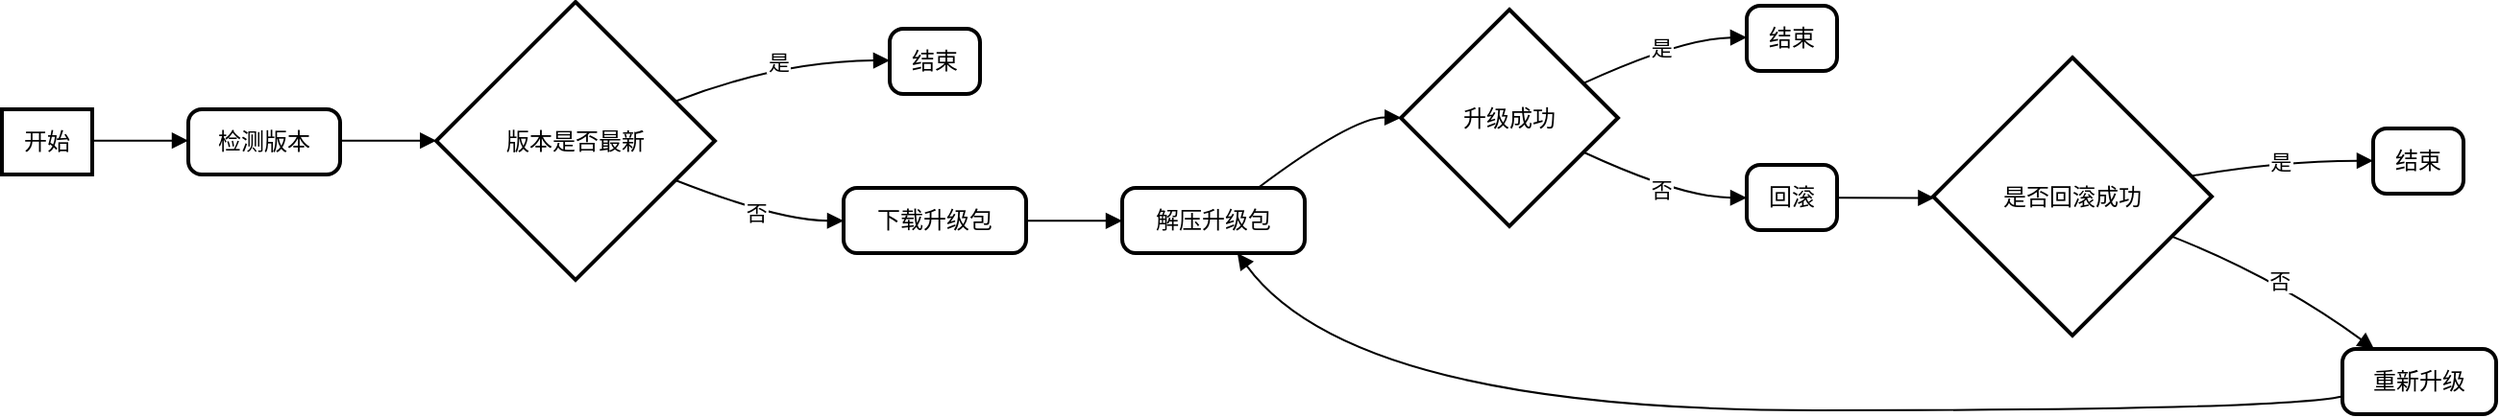 <mxfile version="21.0.8" type="github"><diagram name="第 1 页" id="ZbCPRP1snl_Ff9hpH9zB"><mxGraphModel><root><mxCell id="0"/><mxCell id="1" parent="0"/><mxCell id="2" value="开始" style="whiteSpace=wrap;strokeWidth=2;" vertex="1" parent="1"><mxGeometry y="56" width="47" height="34" as="geometry"/></mxCell><mxCell id="3" value="检测版本" style="rounded=1;absoluteArcSize=1;arcSize=14;whiteSpace=wrap;strokeWidth=2;" vertex="1" parent="1"><mxGeometry x="97" y="56" width="79" height="34" as="geometry"/></mxCell><mxCell id="4" value="版本是否最新" style="rhombus;strokeWidth=2;whiteSpace=wrap;" vertex="1" parent="1"><mxGeometry x="226" width="145" height="145" as="geometry"/></mxCell><mxCell id="5" value="结束" style="rounded=1;absoluteArcSize=1;arcSize=14;whiteSpace=wrap;strokeWidth=2;" vertex="1" parent="1"><mxGeometry x="462" y="14" width="47" height="34" as="geometry"/></mxCell><mxCell id="6" value="下载升级包" style="rounded=1;absoluteArcSize=1;arcSize=14;whiteSpace=wrap;strokeWidth=2;" vertex="1" parent="1"><mxGeometry x="438" y="97" width="95" height="34" as="geometry"/></mxCell><mxCell id="7" value="解压升级包" style="rounded=1;absoluteArcSize=1;arcSize=14;whiteSpace=wrap;strokeWidth=2;" vertex="1" parent="1"><mxGeometry x="583" y="97" width="95" height="34" as="geometry"/></mxCell><mxCell id="8" value="升级成功" style="rhombus;strokeWidth=2;whiteSpace=wrap;" vertex="1" parent="1"><mxGeometry x="728" y="4" width="113" height="113" as="geometry"/></mxCell><mxCell id="9" value="结束" style="rounded=1;absoluteArcSize=1;arcSize=14;whiteSpace=wrap;strokeWidth=2;" vertex="1" parent="1"><mxGeometry x="908" y="2" width="47" height="34" as="geometry"/></mxCell><mxCell id="10" value="回滚" style="rounded=1;absoluteArcSize=1;arcSize=14;whiteSpace=wrap;strokeWidth=2;" vertex="1" parent="1"><mxGeometry x="908" y="85" width="47" height="34" as="geometry"/></mxCell><mxCell id="11" value="是否回滚成功" style="rhombus;strokeWidth=2;whiteSpace=wrap;" vertex="1" parent="1"><mxGeometry x="1005" y="29" width="145" height="145" as="geometry"/></mxCell><mxCell id="12" value="结束" style="rounded=1;absoluteArcSize=1;arcSize=14;whiteSpace=wrap;strokeWidth=2;" vertex="1" parent="1"><mxGeometry x="1234" y="66" width="47" height="34" as="geometry"/></mxCell><mxCell id="13" value="重新升级" style="rounded=1;absoluteArcSize=1;arcSize=14;whiteSpace=wrap;strokeWidth=2;" vertex="1" parent="1"><mxGeometry x="1218" y="181" width="80" height="34" as="geometry"/></mxCell><mxCell id="14" value="" style="curved=1;startArrow=none;endArrow=block;exitX=1;exitY=0.48;entryX=0;entryY=0.48;" edge="1" parent="1" source="2" target="3"><mxGeometry relative="1" as="geometry"><Array as="points"/></mxGeometry></mxCell><mxCell id="15" value="" style="curved=1;startArrow=none;endArrow=block;exitX=1;exitY=0.48;entryX=0;entryY=0.499;" edge="1" parent="1" source="3" target="4"><mxGeometry relative="1" as="geometry"><Array as="points"/></mxGeometry></mxCell><mxCell id="16" value="是" style="curved=1;startArrow=none;endArrow=block;exitX=0.998;exitY=0.302;entryX=1.217e-7;entryY=0.485;" edge="1" parent="1" source="4" target="5"><mxGeometry relative="1" as="geometry"><Array as="points"><mxPoint x="404" y="31"/></Array></mxGeometry></mxCell><mxCell id="17" value="否" style="curved=1;startArrow=none;endArrow=block;exitX=0.998;exitY=0.696;entryX=6.023e-8;entryY=0.505;" edge="1" parent="1" source="4" target="6"><mxGeometry relative="1" as="geometry"><Array as="points"><mxPoint x="404" y="114"/></Array></mxGeometry></mxCell><mxCell id="18" value="" style="curved=1;startArrow=none;endArrow=block;exitX=1.0;exitY=0.505;entryX=6.023e-8;entryY=0.505;" edge="1" parent="1" source="6" target="7"><mxGeometry relative="1" as="geometry"><Array as="points"/></mxGeometry></mxCell><mxCell id="19" value="" style="curved=1;startArrow=none;endArrow=block;exitX=0.739;exitY=0.01;entryX=5.064e-8;entryY=0.499;" edge="1" parent="1" source="7" target="8"><mxGeometry relative="1" as="geometry"><Array as="points"><mxPoint x="703" y="60"/></Array></mxGeometry></mxCell><mxCell id="20" value="是" style="curved=1;startArrow=none;endArrow=block;exitX=0.997;exitY=0.267;entryX=2.435e-7;entryY=0.485;" edge="1" parent="1" source="8" target="9"><mxGeometry relative="1" as="geometry"><Array as="points"><mxPoint x="874" y="19"/></Array></mxGeometry></mxCell><mxCell id="21" value="否" style="curved=1;startArrow=none;endArrow=block;exitX=0.997;exitY=0.73;entryX=2.435e-7;entryY=0.505;" edge="1" parent="1" source="8" target="10"><mxGeometry relative="1" as="geometry"><Array as="points"><mxPoint x="874" y="102"/></Array></mxGeometry></mxCell><mxCell id="22" value="" style="curved=1;startArrow=none;endArrow=block;exitX=1.0;exitY=0.505;entryX=7.892e-8;entryY=0.505;" edge="1" parent="1" source="10" target="11"><mxGeometry relative="1" as="geometry"><Array as="points"/></mxGeometry></mxCell><mxCell id="23" value="是" style="curved=1;startArrow=none;endArrow=block;exitX=1.002;exitY=0.413;entryX=5.276e-7;entryY=0.495;" edge="1" parent="1" source="11" target="12"><mxGeometry relative="1" as="geometry"><Array as="points"><mxPoint x="1184" y="83"/></Array></mxGeometry></mxCell><mxCell id="24" value="否" style="curved=1;startArrow=none;endArrow=block;exitX=1.002;exitY=0.702;entryX=0.206;entryY=1.122e-7;" edge="1" parent="1" source="11" target="13"><mxGeometry relative="1" as="geometry"><Array as="points"><mxPoint x="1184" y="144"/></Array></mxGeometry></mxCell><mxCell id="25" value="" style="curved=1;startArrow=none;endArrow=block;exitX=-0.004;exitY=0.729;entryX=0.631;entryY=1.0;" edge="1" parent="1" source="13" target="7"><mxGeometry relative="1" as="geometry"><Array as="points"><mxPoint x="1184" y="213"/><mxPoint x="703" y="213"/></Array></mxGeometry></mxCell></root></mxGraphModel></diagram></mxfile>